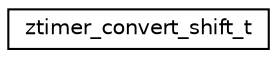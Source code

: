 digraph "Graphical Class Hierarchy"
{
 // LATEX_PDF_SIZE
  edge [fontname="Helvetica",fontsize="10",labelfontname="Helvetica",labelfontsize="10"];
  node [fontname="Helvetica",fontsize="10",shape=record];
  rankdir="LR";
  Node0 [label="ztimer_convert_shift_t",height=0.2,width=0.4,color="black", fillcolor="white", style="filled",URL="$structztimer__convert__shift__t.html",tooltip="ztimer_convert_shift frequency conversion layer class"];
}
